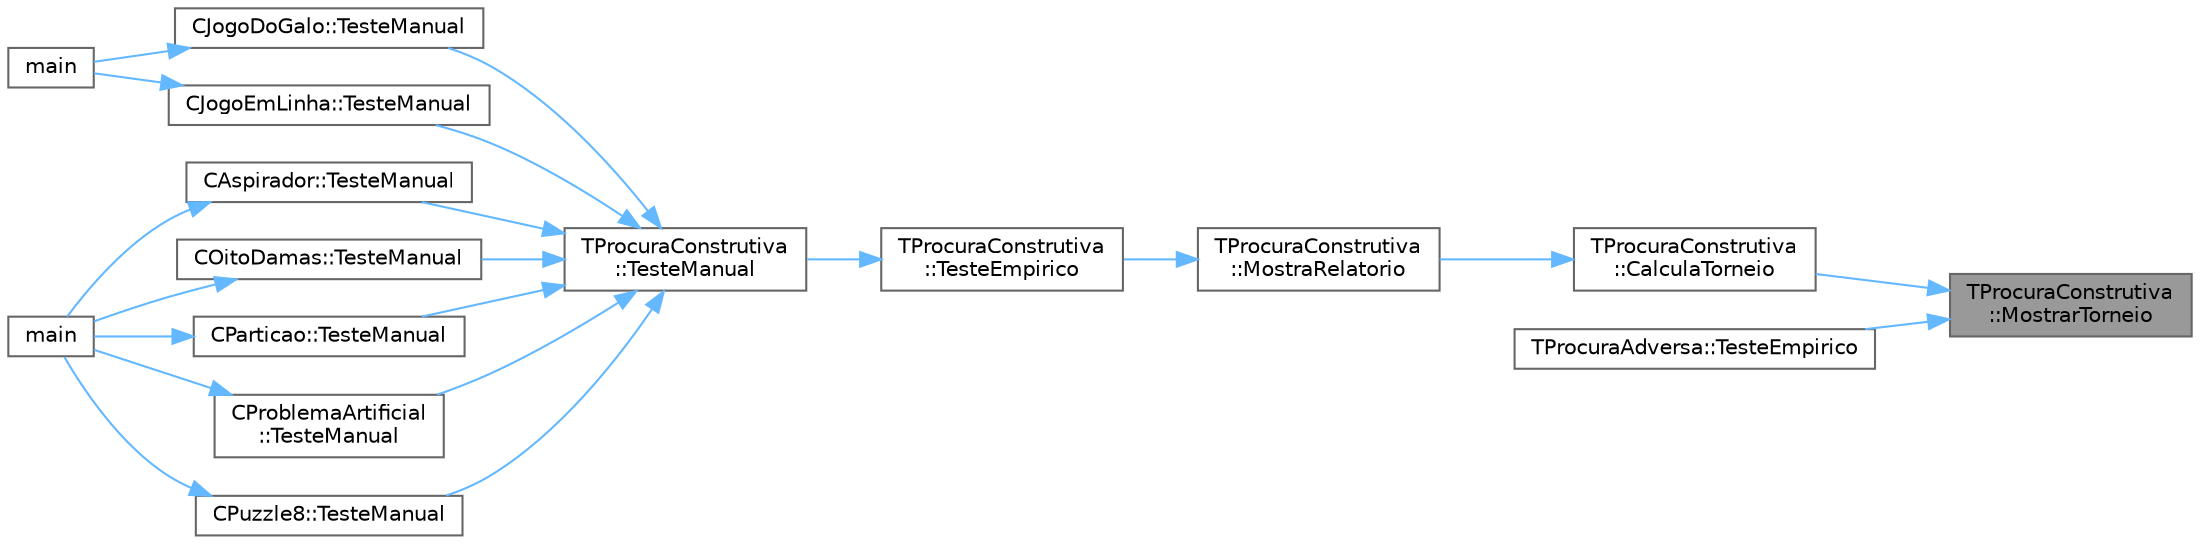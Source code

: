 digraph "TProcuraConstrutiva::MostrarTorneio"
{
 // LATEX_PDF_SIZE
  bgcolor="transparent";
  edge [fontname=Helvetica,fontsize=10,labelfontname=Helvetica,labelfontsize=10];
  node [fontname=Helvetica,fontsize=10,shape=box,height=0.2,width=0.4];
  rankdir="RL";
  Node1 [id="Node000001",label="TProcuraConstrutiva\l::MostrarTorneio",height=0.2,width=0.4,color="gray40", fillcolor="grey60", style="filled", fontcolor="black",tooltip=" "];
  Node1 -> Node2 [id="edge20_Node000001_Node000002",dir="back",color="steelblue1",style="solid",tooltip=" "];
  Node2 [id="Node000002",label="TProcuraConstrutiva\l::CalculaTorneio",height=0.2,width=0.4,color="grey40", fillcolor="white", style="filled",URL="$classTProcuraConstrutiva.html#a589640c821d42dbcc476971995b511bf",tooltip=" "];
  Node2 -> Node3 [id="edge21_Node000002_Node000003",dir="back",color="steelblue1",style="solid",tooltip=" "];
  Node3 [id="Node000003",label="TProcuraConstrutiva\l::MostraRelatorio",height=0.2,width=0.4,color="grey40", fillcolor="white", style="filled",URL="$classTProcuraConstrutiva.html#ac7e1356d8cd516f18380d4f4c5730c2b",tooltip=" "];
  Node3 -> Node4 [id="edge22_Node000003_Node000004",dir="back",color="steelblue1",style="solid",tooltip=" "];
  Node4 [id="Node000004",label="TProcuraConstrutiva\l::TesteEmpirico",height=0.2,width=0.4,color="grey40", fillcolor="white", style="filled",URL="$group__RedefinicaoOpcional.html#gab2fca28035f165ce7c1d40acbfc8c971",tooltip="Executa testes empíricos, em todas as configurações guardadas, nas instâncias selecionadas."];
  Node4 -> Node5 [id="edge23_Node000004_Node000005",dir="back",color="steelblue1",style="solid",tooltip=" "];
  Node5 [id="Node000005",label="TProcuraConstrutiva\l::TesteManual",height=0.2,width=0.4,color="grey40", fillcolor="white", style="filled",URL="$group__RedefinicaoMandatoria.html#ga843a501e25cbaff7eb51d8d29995be3a",tooltip="Inicializa a interação com o utilizador."];
  Node5 -> Node6 [id="edge24_Node000005_Node000006",dir="back",color="steelblue1",style="solid",tooltip=" "];
  Node6 [id="Node000006",label="CJogoDoGalo::TesteManual",height=0.2,width=0.4,color="grey40", fillcolor="white", style="filled",URL="$classCJogoDoGalo.html#a113984a3801a93ebce61e0a700a413ab",tooltip="Inicializa a interação com o utilizador."];
  Node6 -> Node7 [id="edge25_Node000006_Node000007",dir="back",color="steelblue1",style="solid",tooltip=" "];
  Node7 [id="Node000007",label="main",height=0.2,width=0.4,color="grey40", fillcolor="white", style="filled",URL="$Teste_2teste_8cpp.html#a0ddf1224851353fc92bfbff6f499fa97",tooltip=" "];
  Node5 -> Node8 [id="edge26_Node000005_Node000008",dir="back",color="steelblue1",style="solid",tooltip=" "];
  Node8 [id="Node000008",label="CJogoEmLinha::TesteManual",height=0.2,width=0.4,color="grey40", fillcolor="white", style="filled",URL="$classCJogoEmLinha.html#ad289e94136b44c9e3e942acf64ff0449",tooltip="Inicializa a interação com o utilizador."];
  Node8 -> Node7 [id="edge27_Node000008_Node000007",dir="back",color="steelblue1",style="solid",tooltip=" "];
  Node5 -> Node9 [id="edge28_Node000005_Node000009",dir="back",color="steelblue1",style="solid",tooltip=" "];
  Node9 [id="Node000009",label="CAspirador::TesteManual",height=0.2,width=0.4,color="grey40", fillcolor="white", style="filled",URL="$classCAspirador.html#a718c8187439940dec18a46a9e9e024e3",tooltip="Inicializa a interação com o utilizador."];
  Node9 -> Node10 [id="edge29_Node000009_Node000010",dir="back",color="steelblue1",style="solid",tooltip=" "];
  Node10 [id="Node000010",label="main",height=0.2,width=0.4,color="grey40", fillcolor="white", style="filled",URL="$TProcuraConstrutiva_2Teste_2teste_8cpp.html#a0ddf1224851353fc92bfbff6f499fa97",tooltip=" "];
  Node5 -> Node11 [id="edge30_Node000005_Node000011",dir="back",color="steelblue1",style="solid",tooltip=" "];
  Node11 [id="Node000011",label="COitoDamas::TesteManual",height=0.2,width=0.4,color="grey40", fillcolor="white", style="filled",URL="$classCOitoDamas.html#a0fb443165d257ac17fc8cf5bc870404d",tooltip="Inicializa a interação com o utilizador."];
  Node11 -> Node10 [id="edge31_Node000011_Node000010",dir="back",color="steelblue1",style="solid",tooltip=" "];
  Node5 -> Node12 [id="edge32_Node000005_Node000012",dir="back",color="steelblue1",style="solid",tooltip=" "];
  Node12 [id="Node000012",label="CParticao::TesteManual",height=0.2,width=0.4,color="grey40", fillcolor="white", style="filled",URL="$classCParticao.html#aa4d328b9944991f3fc52ce0726111865",tooltip="Inicializa a interação com o utilizador."];
  Node12 -> Node10 [id="edge33_Node000012_Node000010",dir="back",color="steelblue1",style="solid",tooltip=" "];
  Node5 -> Node13 [id="edge34_Node000005_Node000013",dir="back",color="steelblue1",style="solid",tooltip=" "];
  Node13 [id="Node000013",label="CProblemaArtificial\l::TesteManual",height=0.2,width=0.4,color="grey40", fillcolor="white", style="filled",URL="$classCProblemaArtificial.html#abaad629eb538177261df40e1e27e92ed",tooltip="Inicializa a interação com o utilizador."];
  Node13 -> Node10 [id="edge35_Node000013_Node000010",dir="back",color="steelblue1",style="solid",tooltip=" "];
  Node5 -> Node14 [id="edge36_Node000005_Node000014",dir="back",color="steelblue1",style="solid",tooltip=" "];
  Node14 [id="Node000014",label="CPuzzle8::TesteManual",height=0.2,width=0.4,color="grey40", fillcolor="white", style="filled",URL="$classCPuzzle8.html#a06d2a8f5d7e3670eb6ee75d7a72b0265",tooltip="Inicializa a interação com o utilizador."];
  Node14 -> Node10 [id="edge37_Node000014_Node000010",dir="back",color="steelblue1",style="solid",tooltip=" "];
  Node1 -> Node15 [id="edge38_Node000001_Node000015",dir="back",color="steelblue1",style="solid",tooltip=" "];
  Node15 [id="Node000015",label="TProcuraAdversa::TesteEmpirico",height=0.2,width=0.4,color="grey40", fillcolor="white", style="filled",URL="$classTProcuraAdversa.html#ae849ba1f915dc5e0875faa281ba4bdbb",tooltip="Executa testes empíricos, em todas as configurações guardadas, nas instâncias selecionadas."];
}
